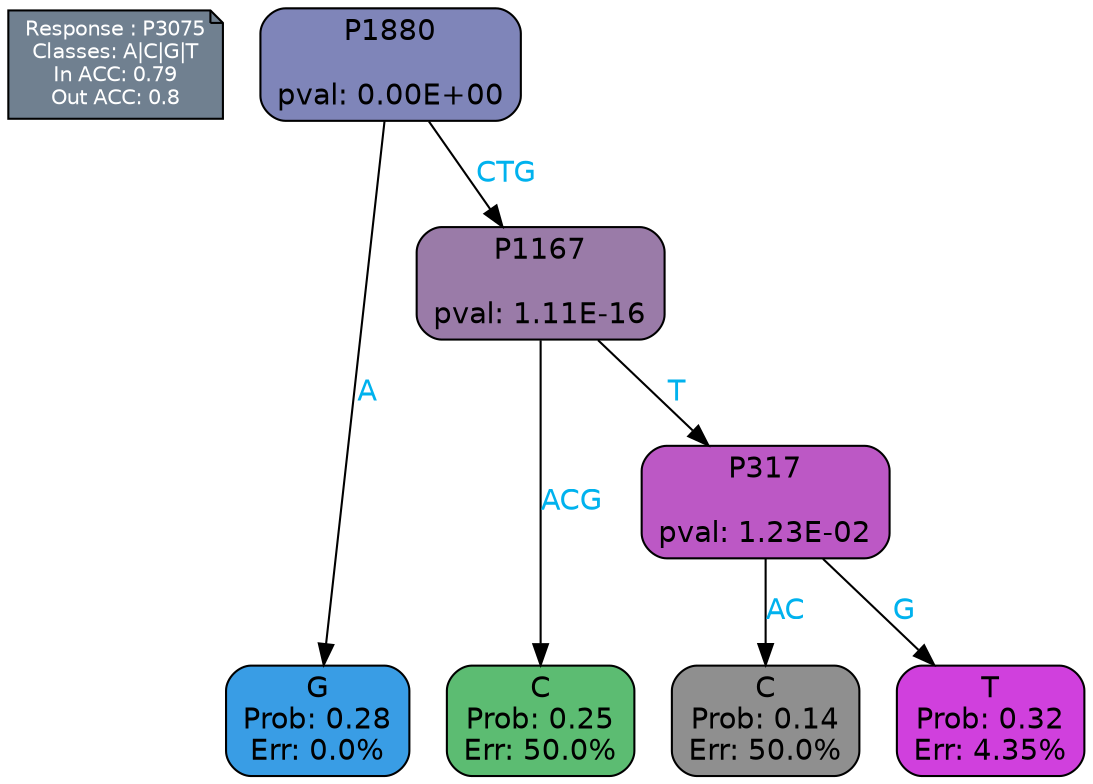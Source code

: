 digraph Tree {
node [shape=box, style="filled, rounded", color="black", fontname=helvetica] ;
graph [ranksep=equally, splines=polylines, bgcolor=transparent, dpi=600] ;
edge [fontname=helvetica] ;
LEGEND [label="Response : P3075
Classes: A|C|G|T
In ACC: 0.79
Out ACC: 0.8
",shape=note,align=left,style=filled,fillcolor="slategray",fontcolor="white",fontsize=10];1 [label="P1880

pval: 0.00E+00", fillcolor="#7f85b9"] ;
2 [label="G
Prob: 0.28
Err: 0.0%", fillcolor="#399de5"] ;
3 [label="P1167

pval: 1.11E-16", fillcolor="#9a7ba8"] ;
4 [label="C
Prob: 0.25
Err: 50.0%", fillcolor="#5cbc72"] ;
5 [label="P317

pval: 1.23E-02", fillcolor="#bc58c5"] ;
6 [label="C
Prob: 0.14
Err: 50.0%", fillcolor="#8f8f8f"] ;
7 [label="T
Prob: 0.32
Err: 4.35%", fillcolor="#d040dd"] ;
1 -> 2 [label="A",fontcolor=deepskyblue2] ;
1 -> 3 [label="CTG",fontcolor=deepskyblue2] ;
3 -> 4 [label="ACG",fontcolor=deepskyblue2] ;
3 -> 5 [label="T",fontcolor=deepskyblue2] ;
5 -> 6 [label="AC",fontcolor=deepskyblue2] ;
5 -> 7 [label="G",fontcolor=deepskyblue2] ;
{rank = same; 2;4;6;7;}{rank = same; LEGEND;1;}}